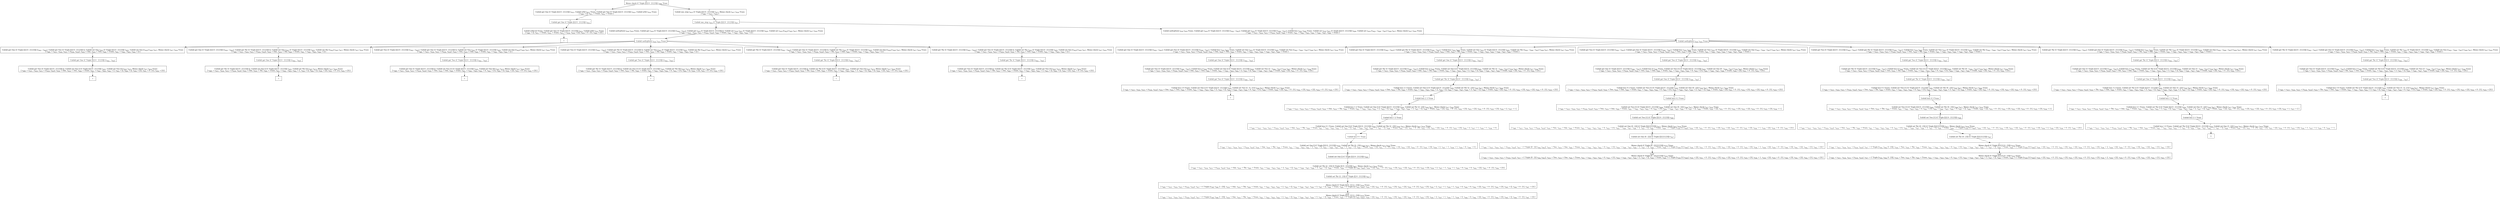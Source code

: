 digraph {
    graph [rankdir=TB
          ,bgcolor=transparent];
    node [shape=box
         ,fillcolor=white
         ,style=filled];
    0 [label=<O <BR/> Memo check (C Triple [[2] 0 : [1] [3]]) v<SUB>885</SUB> Trueo>];
    1 [label=<C <BR/> Unfold get One (C Triple [[2] 0 : [1] [3]]) v<SUB>913</SUB>, Unfold isNil v<SUB>913</SUB> Trueo, Unfold get Two (C Triple [[2] 0 : [1] [3]]) v<SUB>914</SUB>, Unfold isNil v<SUB>914</SUB> Trueo <BR/>  [ v<SUB>885</SUB> &rarr; [], v<SUB>911</SUB> &rarr; Trueo, v<SUB>912</SUB> &rarr; Trueo ] >];
    2 [label=<C <BR/> Unfold one_step v<SUB>915</SUB> (C Triple [[2] 0 : [1] [3]]) v<SUB>917</SUB>, Memo check v<SUB>917</SUB> v<SUB>916</SUB> Trueo <BR/>  [ v<SUB>885</SUB> &rarr; v<SUB>915</SUB> : v<SUB>916</SUB> ] >];
    3 [label=<O <BR/> Unfold get One (C Triple [[2] 0 : [1] [3]]) v<SUB>913</SUB>>];
    4 [label=<C <BR/> Unfold isNil [2] Trueo, Unfold get Two (C Triple [[2] 0 : [1] [3]]) v<SUB>914</SUB>, Unfold isNil v<SUB>914</SUB> Trueo <BR/>  [ v<SUB>885</SUB> &rarr; [], v<SUB>911</SUB> &rarr; Trueo, v<SUB>912</SUB> &rarr; Trueo, v<SUB>913</SUB> &rarr; v<SUB>918</SUB>, v<SUB>918</SUB> &rarr; [2], v<SUB>919</SUB> &rarr; 0 : [1], v<SUB>920</SUB> &rarr; [3] ] >];
    5 [label=<_|_>];
    6 [label=<O <BR/> Unfold one_step v<SUB>915</SUB> (C Triple [[2] 0 : [1] [3]]) v<SUB>917</SUB>>];
    7 [label=<C <BR/> Unfold notEqStick v<SUB>918</SUB> v<SUB>919</SUB> Trueo, Unfold get v<SUB>918</SUB> (C Triple [[2] 0 : [1] [3]]) (v<SUB>922</SUB> : v<SUB>923</SUB>), Unfold get v<SUB>919</SUB> (C Triple [[2] 0 : [1] [3]]) [], Unfold set v<SUB>918</SUB> v<SUB>923</SUB> (C Triple [[2] 0 : [1] [3]]) v<SUB>925</SUB>, Unfold set v<SUB>919</SUB> [v<SUB>922</SUB>] v<SUB>925</SUB> v<SUB>917</SUB>, Memo check v<SUB>917</SUB> v<SUB>916</SUB> Trueo <BR/>  [ v<SUB>885</SUB> &rarr; v<SUB>915</SUB> : v<SUB>916</SUB>, v<SUB>915</SUB> &rarr; (v<SUB>918</SUB>, v<SUB>919</SUB>), v<SUB>920</SUB> &rarr; Trueo, v<SUB>921</SUB> &rarr; v<SUB>922</SUB> : v<SUB>923</SUB>, v<SUB>924</SUB> &rarr; [] ] >];
    8 [label=<C <BR/> Unfold notEqStick v<SUB>918</SUB> v<SUB>919</SUB> Trueo, Unfold get v<SUB>918</SUB> (C Triple [[2] 0 : [1] [3]]) (v<SUB>922</SUB> : v<SUB>923</SUB>), Unfold get v<SUB>919</SUB> (C Triple [[2] 0 : [1] [3]]) (v<SUB>926</SUB> : v<SUB>927</SUB>), Unfold less v<SUB>922</SUB> v<SUB>926</SUB> Trueo, Unfold set v<SUB>918</SUB> v<SUB>923</SUB> (C Triple [[2] 0 : [1] [3]]) v<SUB>929</SUB>, Unfold set v<SUB>919</SUB> (v<SUB>922</SUB> : v<SUB>926</SUB> : v<SUB>927</SUB>) v<SUB>929</SUB> v<SUB>917</SUB>, Memo check v<SUB>917</SUB> v<SUB>916</SUB> Trueo <BR/>  [ v<SUB>885</SUB> &rarr; v<SUB>915</SUB> : v<SUB>916</SUB>, v<SUB>915</SUB> &rarr; (v<SUB>918</SUB>, v<SUB>919</SUB>), v<SUB>920</SUB> &rarr; Trueo, v<SUB>921</SUB> &rarr; v<SUB>922</SUB> : v<SUB>923</SUB>, v<SUB>924</SUB> &rarr; v<SUB>926</SUB> : v<SUB>927</SUB>, v<SUB>928</SUB> &rarr; Trueo ] >];
    9 [label=<O <BR/> Unfold notEqStick v<SUB>918</SUB> v<SUB>919</SUB> Trueo>];
    10 [label=<C <BR/> Unfold get One (C Triple [[2] 0 : [1] [3]]) (v<SUB>922</SUB> : v<SUB>923</SUB>), Unfold get Two (C Triple [[2] 0 : [1] [3]]) [], Unfold set One v<SUB>923</SUB> (C Triple [[2] 0 : [1] [3]]) v<SUB>925</SUB>, Unfold set Two [v<SUB>922</SUB>] v<SUB>925</SUB> v<SUB>917</SUB>, Memo check v<SUB>917</SUB> v<SUB>916</SUB> Trueo <BR/>  [ v<SUB>885</SUB> &rarr; v<SUB>915</SUB> : v<SUB>916</SUB>, v<SUB>915</SUB> &rarr; (v<SUB>918</SUB>, v<SUB>919</SUB>), v<SUB>918</SUB> &rarr; One, v<SUB>919</SUB> &rarr; Two, v<SUB>920</SUB> &rarr; Trueo, v<SUB>921</SUB> &rarr; v<SUB>922</SUB> : v<SUB>923</SUB>, v<SUB>924</SUB> &rarr; [] ] >];
    11 [label=<C <BR/> Unfold get One (C Triple [[2] 0 : [1] [3]]) (v<SUB>922</SUB> : v<SUB>923</SUB>), Unfold get Thr (C Triple [[2] 0 : [1] [3]]) [], Unfold set One v<SUB>923</SUB> (C Triple [[2] 0 : [1] [3]]) v<SUB>925</SUB>, Unfold set Thr [v<SUB>922</SUB>] v<SUB>925</SUB> v<SUB>917</SUB>, Memo check v<SUB>917</SUB> v<SUB>916</SUB> Trueo <BR/>  [ v<SUB>885</SUB> &rarr; v<SUB>915</SUB> : v<SUB>916</SUB>, v<SUB>915</SUB> &rarr; (v<SUB>918</SUB>, v<SUB>919</SUB>), v<SUB>918</SUB> &rarr; One, v<SUB>919</SUB> &rarr; Thr, v<SUB>920</SUB> &rarr; Trueo, v<SUB>921</SUB> &rarr; v<SUB>922</SUB> : v<SUB>923</SUB>, v<SUB>924</SUB> &rarr; [] ] >];
    12 [label=<C <BR/> Unfold get Two (C Triple [[2] 0 : [1] [3]]) (v<SUB>922</SUB> : v<SUB>923</SUB>), Unfold get One (C Triple [[2] 0 : [1] [3]]) [], Unfold set Two v<SUB>923</SUB> (C Triple [[2] 0 : [1] [3]]) v<SUB>925</SUB>, Unfold set One [v<SUB>922</SUB>] v<SUB>925</SUB> v<SUB>917</SUB>, Memo check v<SUB>917</SUB> v<SUB>916</SUB> Trueo <BR/>  [ v<SUB>885</SUB> &rarr; v<SUB>915</SUB> : v<SUB>916</SUB>, v<SUB>915</SUB> &rarr; (v<SUB>918</SUB>, v<SUB>919</SUB>), v<SUB>918</SUB> &rarr; Two, v<SUB>919</SUB> &rarr; One, v<SUB>920</SUB> &rarr; Trueo, v<SUB>921</SUB> &rarr; v<SUB>922</SUB> : v<SUB>923</SUB>, v<SUB>924</SUB> &rarr; [] ] >];
    13 [label=<C <BR/> Unfold get Two (C Triple [[2] 0 : [1] [3]]) (v<SUB>922</SUB> : v<SUB>923</SUB>), Unfold get Thr (C Triple [[2] 0 : [1] [3]]) [], Unfold set Two v<SUB>923</SUB> (C Triple [[2] 0 : [1] [3]]) v<SUB>925</SUB>, Unfold set Thr [v<SUB>922</SUB>] v<SUB>925</SUB> v<SUB>917</SUB>, Memo check v<SUB>917</SUB> v<SUB>916</SUB> Trueo <BR/>  [ v<SUB>885</SUB> &rarr; v<SUB>915</SUB> : v<SUB>916</SUB>, v<SUB>915</SUB> &rarr; (v<SUB>918</SUB>, v<SUB>919</SUB>), v<SUB>918</SUB> &rarr; Two, v<SUB>919</SUB> &rarr; Thr, v<SUB>920</SUB> &rarr; Trueo, v<SUB>921</SUB> &rarr; v<SUB>922</SUB> : v<SUB>923</SUB>, v<SUB>924</SUB> &rarr; [] ] >];
    14 [label=<C <BR/> Unfold get Thr (C Triple [[2] 0 : [1] [3]]) (v<SUB>922</SUB> : v<SUB>923</SUB>), Unfold get One (C Triple [[2] 0 : [1] [3]]) [], Unfold set Thr v<SUB>923</SUB> (C Triple [[2] 0 : [1] [3]]) v<SUB>925</SUB>, Unfold set One [v<SUB>922</SUB>] v<SUB>925</SUB> v<SUB>917</SUB>, Memo check v<SUB>917</SUB> v<SUB>916</SUB> Trueo <BR/>  [ v<SUB>885</SUB> &rarr; v<SUB>915</SUB> : v<SUB>916</SUB>, v<SUB>915</SUB> &rarr; (v<SUB>918</SUB>, v<SUB>919</SUB>), v<SUB>918</SUB> &rarr; Thr, v<SUB>919</SUB> &rarr; One, v<SUB>920</SUB> &rarr; Trueo, v<SUB>921</SUB> &rarr; v<SUB>922</SUB> : v<SUB>923</SUB>, v<SUB>924</SUB> &rarr; [] ] >];
    15 [label=<C <BR/> Unfold get Thr (C Triple [[2] 0 : [1] [3]]) (v<SUB>922</SUB> : v<SUB>923</SUB>), Unfold get Two (C Triple [[2] 0 : [1] [3]]) [], Unfold set Thr v<SUB>923</SUB> (C Triple [[2] 0 : [1] [3]]) v<SUB>925</SUB>, Unfold set Two [v<SUB>922</SUB>] v<SUB>925</SUB> v<SUB>917</SUB>, Memo check v<SUB>917</SUB> v<SUB>916</SUB> Trueo <BR/>  [ v<SUB>885</SUB> &rarr; v<SUB>915</SUB> : v<SUB>916</SUB>, v<SUB>915</SUB> &rarr; (v<SUB>918</SUB>, v<SUB>919</SUB>), v<SUB>918</SUB> &rarr; Thr, v<SUB>919</SUB> &rarr; Two, v<SUB>920</SUB> &rarr; Trueo, v<SUB>921</SUB> &rarr; v<SUB>922</SUB> : v<SUB>923</SUB>, v<SUB>924</SUB> &rarr; [] ] >];
    16 [label=<O <BR/> Unfold get One (C Triple [[2] 0 : [1] [3]]) (v<SUB>922</SUB> : v<SUB>923</SUB>)>];
    17 [label=<C <BR/> Unfold get Two (C Triple [[2] 0 : [1] [3]]) [], Unfold set One [] (C Triple [[2] 0 : [1] [3]]) v<SUB>925</SUB>, Unfold set Two [2] v<SUB>925</SUB> v<SUB>917</SUB>, Memo check v<SUB>917</SUB> v<SUB>916</SUB> Trueo <BR/>  [ v<SUB>885</SUB> &rarr; v<SUB>915</SUB> : v<SUB>916</SUB>, v<SUB>915</SUB> &rarr; (v<SUB>918</SUB>, v<SUB>919</SUB>), v<SUB>918</SUB> &rarr; One, v<SUB>919</SUB> &rarr; Two, v<SUB>920</SUB> &rarr; Trueo, v<SUB>921</SUB> &rarr; v<SUB>922</SUB> : v<SUB>923</SUB>, v<SUB>922</SUB> &rarr; 2, v<SUB>923</SUB> &rarr; [], v<SUB>924</SUB> &rarr; [], v<SUB>930</SUB> &rarr; [2], v<SUB>931</SUB> &rarr; 0 : [1], v<SUB>932</SUB> &rarr; [3] ] >];
    18 [label=<_|_>];
    19 [label=<O <BR/> Unfold get One (C Triple [[2] 0 : [1] [3]]) (v<SUB>922</SUB> : v<SUB>923</SUB>)>];
    20 [label=<C <BR/> Unfold get Thr (C Triple [[2] 0 : [1] [3]]) [], Unfold set One [] (C Triple [[2] 0 : [1] [3]]) v<SUB>925</SUB>, Unfold set Thr [2] v<SUB>925</SUB> v<SUB>917</SUB>, Memo check v<SUB>917</SUB> v<SUB>916</SUB> Trueo <BR/>  [ v<SUB>885</SUB> &rarr; v<SUB>915</SUB> : v<SUB>916</SUB>, v<SUB>915</SUB> &rarr; (v<SUB>918</SUB>, v<SUB>919</SUB>), v<SUB>918</SUB> &rarr; One, v<SUB>919</SUB> &rarr; Thr, v<SUB>920</SUB> &rarr; Trueo, v<SUB>921</SUB> &rarr; v<SUB>922</SUB> : v<SUB>923</SUB>, v<SUB>922</SUB> &rarr; 2, v<SUB>923</SUB> &rarr; [], v<SUB>924</SUB> &rarr; [], v<SUB>930</SUB> &rarr; [2], v<SUB>931</SUB> &rarr; 0 : [1], v<SUB>932</SUB> &rarr; [3] ] >];
    21 [label=<_|_>];
    22 [label=<O <BR/> Unfold get Two (C Triple [[2] 0 : [1] [3]]) (v<SUB>922</SUB> : v<SUB>923</SUB>)>];
    23 [label=<C <BR/> Unfold get One (C Triple [[2] 0 : [1] [3]]) [], Unfold set Two [1] (C Triple [[2] 0 : [1] [3]]) v<SUB>925</SUB>, Unfold set One [0] v<SUB>925</SUB> v<SUB>917</SUB>, Memo check v<SUB>917</SUB> v<SUB>916</SUB> Trueo <BR/>  [ v<SUB>885</SUB> &rarr; v<SUB>915</SUB> : v<SUB>916</SUB>, v<SUB>915</SUB> &rarr; (v<SUB>918</SUB>, v<SUB>919</SUB>), v<SUB>918</SUB> &rarr; Two, v<SUB>919</SUB> &rarr; One, v<SUB>920</SUB> &rarr; Trueo, v<SUB>921</SUB> &rarr; v<SUB>922</SUB> : v<SUB>923</SUB>, v<SUB>922</SUB> &rarr; 0, v<SUB>923</SUB> &rarr; [1], v<SUB>924</SUB> &rarr; [], v<SUB>930</SUB> &rarr; [2], v<SUB>931</SUB> &rarr; 0 : [1], v<SUB>932</SUB> &rarr; [3] ] >];
    24 [label=<_|_>];
    25 [label=<O <BR/> Unfold get Two (C Triple [[2] 0 : [1] [3]]) (v<SUB>922</SUB> : v<SUB>923</SUB>)>];
    26 [label=<C <BR/> Unfold get Thr (C Triple [[2] 0 : [1] [3]]) [], Unfold set Two [1] (C Triple [[2] 0 : [1] [3]]) v<SUB>925</SUB>, Unfold set Thr [0] v<SUB>925</SUB> v<SUB>917</SUB>, Memo check v<SUB>917</SUB> v<SUB>916</SUB> Trueo <BR/>  [ v<SUB>885</SUB> &rarr; v<SUB>915</SUB> : v<SUB>916</SUB>, v<SUB>915</SUB> &rarr; (v<SUB>918</SUB>, v<SUB>919</SUB>), v<SUB>918</SUB> &rarr; Two, v<SUB>919</SUB> &rarr; Thr, v<SUB>920</SUB> &rarr; Trueo, v<SUB>921</SUB> &rarr; v<SUB>922</SUB> : v<SUB>923</SUB>, v<SUB>922</SUB> &rarr; 0, v<SUB>923</SUB> &rarr; [1], v<SUB>924</SUB> &rarr; [], v<SUB>930</SUB> &rarr; [2], v<SUB>931</SUB> &rarr; 0 : [1], v<SUB>932</SUB> &rarr; [3] ] >];
    27 [label=<_|_>];
    28 [label=<O <BR/> Unfold get Thr (C Triple [[2] 0 : [1] [3]]) (v<SUB>922</SUB> : v<SUB>923</SUB>)>];
    29 [label=<C <BR/> Unfold get One (C Triple [[2] 0 : [1] [3]]) [], Unfold set Thr [] (C Triple [[2] 0 : [1] [3]]) v<SUB>925</SUB>, Unfold set One [3] v<SUB>925</SUB> v<SUB>917</SUB>, Memo check v<SUB>917</SUB> v<SUB>916</SUB> Trueo <BR/>  [ v<SUB>885</SUB> &rarr; v<SUB>915</SUB> : v<SUB>916</SUB>, v<SUB>915</SUB> &rarr; (v<SUB>918</SUB>, v<SUB>919</SUB>), v<SUB>918</SUB> &rarr; Thr, v<SUB>919</SUB> &rarr; One, v<SUB>920</SUB> &rarr; Trueo, v<SUB>921</SUB> &rarr; v<SUB>922</SUB> : v<SUB>923</SUB>, v<SUB>922</SUB> &rarr; 3, v<SUB>923</SUB> &rarr; [], v<SUB>924</SUB> &rarr; [], v<SUB>930</SUB> &rarr; [2], v<SUB>931</SUB> &rarr; 0 : [1], v<SUB>932</SUB> &rarr; [3] ] >];
    30 [label=<_|_>];
    31 [label=<O <BR/> Unfold get Thr (C Triple [[2] 0 : [1] [3]]) (v<SUB>922</SUB> : v<SUB>923</SUB>)>];
    32 [label=<C <BR/> Unfold get Two (C Triple [[2] 0 : [1] [3]]) [], Unfold set Thr [] (C Triple [[2] 0 : [1] [3]]) v<SUB>925</SUB>, Unfold set Two [3] v<SUB>925</SUB> v<SUB>917</SUB>, Memo check v<SUB>917</SUB> v<SUB>916</SUB> Trueo <BR/>  [ v<SUB>885</SUB> &rarr; v<SUB>915</SUB> : v<SUB>916</SUB>, v<SUB>915</SUB> &rarr; (v<SUB>918</SUB>, v<SUB>919</SUB>), v<SUB>918</SUB> &rarr; Thr, v<SUB>919</SUB> &rarr; Two, v<SUB>920</SUB> &rarr; Trueo, v<SUB>921</SUB> &rarr; v<SUB>922</SUB> : v<SUB>923</SUB>, v<SUB>922</SUB> &rarr; 3, v<SUB>923</SUB> &rarr; [], v<SUB>924</SUB> &rarr; [], v<SUB>930</SUB> &rarr; [2], v<SUB>931</SUB> &rarr; 0 : [1], v<SUB>932</SUB> &rarr; [3] ] >];
    33 [label=<_|_>];
    34 [label=<O <BR/> Unfold notEqStick v<SUB>918</SUB> v<SUB>919</SUB> Trueo>];
    35 [label=<C <BR/> Unfold get One (C Triple [[2] 0 : [1] [3]]) (v<SUB>922</SUB> : v<SUB>923</SUB>), Unfold get Two (C Triple [[2] 0 : [1] [3]]) (v<SUB>926</SUB> : v<SUB>927</SUB>), Unfold less v<SUB>922</SUB> v<SUB>926</SUB> Trueo, Unfold set One v<SUB>923</SUB> (C Triple [[2] 0 : [1] [3]]) v<SUB>929</SUB>, Unfold set Two (v<SUB>922</SUB> : v<SUB>926</SUB> : v<SUB>927</SUB>) v<SUB>929</SUB> v<SUB>917</SUB>, Memo check v<SUB>917</SUB> v<SUB>916</SUB> Trueo <BR/>  [ v<SUB>885</SUB> &rarr; v<SUB>915</SUB> : v<SUB>916</SUB>, v<SUB>915</SUB> &rarr; (v<SUB>918</SUB>, v<SUB>919</SUB>), v<SUB>918</SUB> &rarr; One, v<SUB>919</SUB> &rarr; Two, v<SUB>920</SUB> &rarr; Trueo, v<SUB>921</SUB> &rarr; v<SUB>922</SUB> : v<SUB>923</SUB>, v<SUB>924</SUB> &rarr; v<SUB>926</SUB> : v<SUB>927</SUB>, v<SUB>928</SUB> &rarr; Trueo ] >];
    36 [label=<C <BR/> Unfold get One (C Triple [[2] 0 : [1] [3]]) (v<SUB>922</SUB> : v<SUB>923</SUB>), Unfold get Thr (C Triple [[2] 0 : [1] [3]]) (v<SUB>926</SUB> : v<SUB>927</SUB>), Unfold less v<SUB>922</SUB> v<SUB>926</SUB> Trueo, Unfold set One v<SUB>923</SUB> (C Triple [[2] 0 : [1] [3]]) v<SUB>929</SUB>, Unfold set Thr (v<SUB>922</SUB> : v<SUB>926</SUB> : v<SUB>927</SUB>) v<SUB>929</SUB> v<SUB>917</SUB>, Memo check v<SUB>917</SUB> v<SUB>916</SUB> Trueo <BR/>  [ v<SUB>885</SUB> &rarr; v<SUB>915</SUB> : v<SUB>916</SUB>, v<SUB>915</SUB> &rarr; (v<SUB>918</SUB>, v<SUB>919</SUB>), v<SUB>918</SUB> &rarr; One, v<SUB>919</SUB> &rarr; Thr, v<SUB>920</SUB> &rarr; Trueo, v<SUB>921</SUB> &rarr; v<SUB>922</SUB> : v<SUB>923</SUB>, v<SUB>924</SUB> &rarr; v<SUB>926</SUB> : v<SUB>927</SUB>, v<SUB>928</SUB> &rarr; Trueo ] >];
    37 [label=<C <BR/> Unfold get Two (C Triple [[2] 0 : [1] [3]]) (v<SUB>922</SUB> : v<SUB>923</SUB>), Unfold get One (C Triple [[2] 0 : [1] [3]]) (v<SUB>926</SUB> : v<SUB>927</SUB>), Unfold less v<SUB>922</SUB> v<SUB>926</SUB> Trueo, Unfold set Two v<SUB>923</SUB> (C Triple [[2] 0 : [1] [3]]) v<SUB>929</SUB>, Unfold set One (v<SUB>922</SUB> : v<SUB>926</SUB> : v<SUB>927</SUB>) v<SUB>929</SUB> v<SUB>917</SUB>, Memo check v<SUB>917</SUB> v<SUB>916</SUB> Trueo <BR/>  [ v<SUB>885</SUB> &rarr; v<SUB>915</SUB> : v<SUB>916</SUB>, v<SUB>915</SUB> &rarr; (v<SUB>918</SUB>, v<SUB>919</SUB>), v<SUB>918</SUB> &rarr; Two, v<SUB>919</SUB> &rarr; One, v<SUB>920</SUB> &rarr; Trueo, v<SUB>921</SUB> &rarr; v<SUB>922</SUB> : v<SUB>923</SUB>, v<SUB>924</SUB> &rarr; v<SUB>926</SUB> : v<SUB>927</SUB>, v<SUB>928</SUB> &rarr; Trueo ] >];
    38 [label=<C <BR/> Unfold get Two (C Triple [[2] 0 : [1] [3]]) (v<SUB>922</SUB> : v<SUB>923</SUB>), Unfold get Thr (C Triple [[2] 0 : [1] [3]]) (v<SUB>926</SUB> : v<SUB>927</SUB>), Unfold less v<SUB>922</SUB> v<SUB>926</SUB> Trueo, Unfold set Two v<SUB>923</SUB> (C Triple [[2] 0 : [1] [3]]) v<SUB>929</SUB>, Unfold set Thr (v<SUB>922</SUB> : v<SUB>926</SUB> : v<SUB>927</SUB>) v<SUB>929</SUB> v<SUB>917</SUB>, Memo check v<SUB>917</SUB> v<SUB>916</SUB> Trueo <BR/>  [ v<SUB>885</SUB> &rarr; v<SUB>915</SUB> : v<SUB>916</SUB>, v<SUB>915</SUB> &rarr; (v<SUB>918</SUB>, v<SUB>919</SUB>), v<SUB>918</SUB> &rarr; Two, v<SUB>919</SUB> &rarr; Thr, v<SUB>920</SUB> &rarr; Trueo, v<SUB>921</SUB> &rarr; v<SUB>922</SUB> : v<SUB>923</SUB>, v<SUB>924</SUB> &rarr; v<SUB>926</SUB> : v<SUB>927</SUB>, v<SUB>928</SUB> &rarr; Trueo ] >];
    39 [label=<C <BR/> Unfold get Thr (C Triple [[2] 0 : [1] [3]]) (v<SUB>922</SUB> : v<SUB>923</SUB>), Unfold get One (C Triple [[2] 0 : [1] [3]]) (v<SUB>926</SUB> : v<SUB>927</SUB>), Unfold less v<SUB>922</SUB> v<SUB>926</SUB> Trueo, Unfold set Thr v<SUB>923</SUB> (C Triple [[2] 0 : [1] [3]]) v<SUB>929</SUB>, Unfold set One (v<SUB>922</SUB> : v<SUB>926</SUB> : v<SUB>927</SUB>) v<SUB>929</SUB> v<SUB>917</SUB>, Memo check v<SUB>917</SUB> v<SUB>916</SUB> Trueo <BR/>  [ v<SUB>885</SUB> &rarr; v<SUB>915</SUB> : v<SUB>916</SUB>, v<SUB>915</SUB> &rarr; (v<SUB>918</SUB>, v<SUB>919</SUB>), v<SUB>918</SUB> &rarr; Thr, v<SUB>919</SUB> &rarr; One, v<SUB>920</SUB> &rarr; Trueo, v<SUB>921</SUB> &rarr; v<SUB>922</SUB> : v<SUB>923</SUB>, v<SUB>924</SUB> &rarr; v<SUB>926</SUB> : v<SUB>927</SUB>, v<SUB>928</SUB> &rarr; Trueo ] >];
    40 [label=<C <BR/> Unfold get Thr (C Triple [[2] 0 : [1] [3]]) (v<SUB>922</SUB> : v<SUB>923</SUB>), Unfold get Two (C Triple [[2] 0 : [1] [3]]) (v<SUB>926</SUB> : v<SUB>927</SUB>), Unfold less v<SUB>922</SUB> v<SUB>926</SUB> Trueo, Unfold set Thr v<SUB>923</SUB> (C Triple [[2] 0 : [1] [3]]) v<SUB>929</SUB>, Unfold set Two (v<SUB>922</SUB> : v<SUB>926</SUB> : v<SUB>927</SUB>) v<SUB>929</SUB> v<SUB>917</SUB>, Memo check v<SUB>917</SUB> v<SUB>916</SUB> Trueo <BR/>  [ v<SUB>885</SUB> &rarr; v<SUB>915</SUB> : v<SUB>916</SUB>, v<SUB>915</SUB> &rarr; (v<SUB>918</SUB>, v<SUB>919</SUB>), v<SUB>918</SUB> &rarr; Thr, v<SUB>919</SUB> &rarr; Two, v<SUB>920</SUB> &rarr; Trueo, v<SUB>921</SUB> &rarr; v<SUB>922</SUB> : v<SUB>923</SUB>, v<SUB>924</SUB> &rarr; v<SUB>926</SUB> : v<SUB>927</SUB>, v<SUB>928</SUB> &rarr; Trueo ] >];
    41 [label=<O <BR/> Unfold get One (C Triple [[2] 0 : [1] [3]]) (v<SUB>922</SUB> : v<SUB>923</SUB>)>];
    42 [label=<C <BR/> Unfold get Two (C Triple [[2] 0 : [1] [3]]) (v<SUB>926</SUB> : v<SUB>927</SUB>), Unfold less 2 v<SUB>926</SUB> Trueo, Unfold set One [] (C Triple [[2] 0 : [1] [3]]) v<SUB>929</SUB>, Unfold set Two (2 : v<SUB>926</SUB> : v<SUB>927</SUB>) v<SUB>929</SUB> v<SUB>917</SUB>, Memo check v<SUB>917</SUB> v<SUB>916</SUB> Trueo <BR/>  [ v<SUB>885</SUB> &rarr; v<SUB>915</SUB> : v<SUB>916</SUB>, v<SUB>915</SUB> &rarr; (v<SUB>918</SUB>, v<SUB>919</SUB>), v<SUB>918</SUB> &rarr; One, v<SUB>919</SUB> &rarr; Two, v<SUB>920</SUB> &rarr; Trueo, v<SUB>921</SUB> &rarr; v<SUB>922</SUB> : v<SUB>923</SUB>, v<SUB>922</SUB> &rarr; 2, v<SUB>923</SUB> &rarr; [], v<SUB>924</SUB> &rarr; v<SUB>926</SUB> : v<SUB>927</SUB>, v<SUB>928</SUB> &rarr; Trueo, v<SUB>930</SUB> &rarr; [2], v<SUB>931</SUB> &rarr; 0 : [1], v<SUB>932</SUB> &rarr; [3] ] >];
    43 [label=<O <BR/> Unfold get Two (C Triple [[2] 0 : [1] [3]]) (v<SUB>926</SUB> : v<SUB>927</SUB>)>];
    44 [label=<C <BR/> Unfold less 2 0 Trueo, Unfold set One [] (C Triple [[2] 0 : [1] [3]]) v<SUB>929</SUB>, Unfold set Two (2 : 0 : [1]) v<SUB>929</SUB> v<SUB>917</SUB>, Memo check v<SUB>917</SUB> v<SUB>916</SUB> Trueo <BR/>  [ v<SUB>885</SUB> &rarr; v<SUB>915</SUB> : v<SUB>916</SUB>, v<SUB>915</SUB> &rarr; (v<SUB>918</SUB>, v<SUB>919</SUB>), v<SUB>918</SUB> &rarr; One, v<SUB>919</SUB> &rarr; Two, v<SUB>920</SUB> &rarr; Trueo, v<SUB>921</SUB> &rarr; v<SUB>922</SUB> : v<SUB>923</SUB>, v<SUB>922</SUB> &rarr; 2, v<SUB>923</SUB> &rarr; [], v<SUB>924</SUB> &rarr; v<SUB>926</SUB> : v<SUB>927</SUB>, v<SUB>926</SUB> &rarr; 0, v<SUB>927</SUB> &rarr; [1], v<SUB>928</SUB> &rarr; Trueo, v<SUB>930</SUB> &rarr; [2], v<SUB>931</SUB> &rarr; 0 : [1], v<SUB>932</SUB> &rarr; [3], v<SUB>933</SUB> &rarr; [2], v<SUB>934</SUB> &rarr; 0 : [1], v<SUB>935</SUB> &rarr; [3] ] >];
    45 [label=<_|_>];
    46 [label=<O <BR/> Unfold get One (C Triple [[2] 0 : [1] [3]]) (v<SUB>922</SUB> : v<SUB>923</SUB>)>];
    47 [label=<C <BR/> Unfold get Thr (C Triple [[2] 0 : [1] [3]]) (v<SUB>926</SUB> : v<SUB>927</SUB>), Unfold less 2 v<SUB>926</SUB> Trueo, Unfold set One [] (C Triple [[2] 0 : [1] [3]]) v<SUB>929</SUB>, Unfold set Thr (2 : v<SUB>926</SUB> : v<SUB>927</SUB>) v<SUB>929</SUB> v<SUB>917</SUB>, Memo check v<SUB>917</SUB> v<SUB>916</SUB> Trueo <BR/>  [ v<SUB>885</SUB> &rarr; v<SUB>915</SUB> : v<SUB>916</SUB>, v<SUB>915</SUB> &rarr; (v<SUB>918</SUB>, v<SUB>919</SUB>), v<SUB>918</SUB> &rarr; One, v<SUB>919</SUB> &rarr; Thr, v<SUB>920</SUB> &rarr; Trueo, v<SUB>921</SUB> &rarr; v<SUB>922</SUB> : v<SUB>923</SUB>, v<SUB>922</SUB> &rarr; 2, v<SUB>923</SUB> &rarr; [], v<SUB>924</SUB> &rarr; v<SUB>926</SUB> : v<SUB>927</SUB>, v<SUB>928</SUB> &rarr; Trueo, v<SUB>930</SUB> &rarr; [2], v<SUB>931</SUB> &rarr; 0 : [1], v<SUB>932</SUB> &rarr; [3] ] >];
    48 [label=<O <BR/> Unfold get Thr (C Triple [[2] 0 : [1] [3]]) (v<SUB>926</SUB> : v<SUB>927</SUB>)>];
    49 [label=<C <BR/> Unfold less 2 3 Trueo, Unfold set One [] (C Triple [[2] 0 : [1] [3]]) v<SUB>929</SUB>, Unfold set Thr (2 : [3]) v<SUB>929</SUB> v<SUB>917</SUB>, Memo check v<SUB>917</SUB> v<SUB>916</SUB> Trueo <BR/>  [ v<SUB>885</SUB> &rarr; v<SUB>915</SUB> : v<SUB>916</SUB>, v<SUB>915</SUB> &rarr; (v<SUB>918</SUB>, v<SUB>919</SUB>), v<SUB>918</SUB> &rarr; One, v<SUB>919</SUB> &rarr; Thr, v<SUB>920</SUB> &rarr; Trueo, v<SUB>921</SUB> &rarr; v<SUB>922</SUB> : v<SUB>923</SUB>, v<SUB>922</SUB> &rarr; 2, v<SUB>923</SUB> &rarr; [], v<SUB>924</SUB> &rarr; v<SUB>926</SUB> : v<SUB>927</SUB>, v<SUB>926</SUB> &rarr; 3, v<SUB>927</SUB> &rarr; [], v<SUB>928</SUB> &rarr; Trueo, v<SUB>930</SUB> &rarr; [2], v<SUB>931</SUB> &rarr; 0 : [1], v<SUB>932</SUB> &rarr; [3], v<SUB>933</SUB> &rarr; [2], v<SUB>934</SUB> &rarr; 0 : [1], v<SUB>935</SUB> &rarr; [3] ] >];
    50 [label=<O <BR/> Unfold less 2 3 Trueo>];
    51 [label=<C <BR/> Unfold less 1 2 Trueo, Unfold set One [] (C Triple [[2] 0 : [1] [3]]) v<SUB>929</SUB>, Unfold set Thr (2 : [3]) v<SUB>929</SUB> v<SUB>917</SUB>, Memo check v<SUB>917</SUB> v<SUB>916</SUB> Trueo <BR/>  [ v<SUB>885</SUB> &rarr; v<SUB>915</SUB> : v<SUB>916</SUB>, v<SUB>915</SUB> &rarr; (v<SUB>918</SUB>, v<SUB>919</SUB>), v<SUB>918</SUB> &rarr; One, v<SUB>919</SUB> &rarr; Thr, v<SUB>920</SUB> &rarr; Trueo, v<SUB>921</SUB> &rarr; v<SUB>922</SUB> : v<SUB>923</SUB>, v<SUB>922</SUB> &rarr; 2, v<SUB>923</SUB> &rarr; [], v<SUB>924</SUB> &rarr; v<SUB>926</SUB> : v<SUB>927</SUB>, v<SUB>926</SUB> &rarr; 3, v<SUB>927</SUB> &rarr; [], v<SUB>928</SUB> &rarr; Trueo, v<SUB>930</SUB> &rarr; [2], v<SUB>931</SUB> &rarr; 0 : [1], v<SUB>932</SUB> &rarr; [3], v<SUB>933</SUB> &rarr; [2], v<SUB>934</SUB> &rarr; 0 : [1], v<SUB>935</SUB> &rarr; [3], v<SUB>936</SUB> &rarr; 2, v<SUB>937</SUB> &rarr; 1 ] >];
    52 [label=<O <BR/> Unfold less 1 2 Trueo>];
    53 [label=<C <BR/> Unfold less 0 1 Trueo, Unfold set One [] (C Triple [[2] 0 : [1] [3]]) v<SUB>929</SUB>, Unfold set Thr (2 : [3]) v<SUB>929</SUB> v<SUB>917</SUB>, Memo check v<SUB>917</SUB> v<SUB>916</SUB> Trueo <BR/>  [ v<SUB>885</SUB> &rarr; v<SUB>915</SUB> : v<SUB>916</SUB>, v<SUB>915</SUB> &rarr; (v<SUB>918</SUB>, v<SUB>919</SUB>), v<SUB>918</SUB> &rarr; One, v<SUB>919</SUB> &rarr; Thr, v<SUB>920</SUB> &rarr; Trueo, v<SUB>921</SUB> &rarr; v<SUB>922</SUB> : v<SUB>923</SUB>, v<SUB>922</SUB> &rarr; 2, v<SUB>923</SUB> &rarr; [], v<SUB>924</SUB> &rarr; v<SUB>926</SUB> : v<SUB>927</SUB>, v<SUB>926</SUB> &rarr; 3, v<SUB>927</SUB> &rarr; [], v<SUB>928</SUB> &rarr; Trueo, v<SUB>930</SUB> &rarr; [2], v<SUB>931</SUB> &rarr; 0 : [1], v<SUB>932</SUB> &rarr; [3], v<SUB>933</SUB> &rarr; [2], v<SUB>934</SUB> &rarr; 0 : [1], v<SUB>935</SUB> &rarr; [3], v<SUB>936</SUB> &rarr; 2, v<SUB>937</SUB> &rarr; 1, v<SUB>938</SUB> &rarr; 1, v<SUB>939</SUB> &rarr; 0 ] >];
    54 [label=<O <BR/> Unfold less 0 1 Trueo>];
    55 [label=<C <BR/> Unfold set One [] (C Triple [[2] 0 : [1] [3]]) v<SUB>929</SUB>, Unfold set Thr (2 : [3]) v<SUB>929</SUB> v<SUB>917</SUB>, Memo check v<SUB>917</SUB> v<SUB>916</SUB> Trueo <BR/>  [ v<SUB>885</SUB> &rarr; v<SUB>915</SUB> : v<SUB>916</SUB>, v<SUB>915</SUB> &rarr; (v<SUB>918</SUB>, v<SUB>919</SUB>), v<SUB>918</SUB> &rarr; One, v<SUB>919</SUB> &rarr; Thr, v<SUB>920</SUB> &rarr; Trueo, v<SUB>921</SUB> &rarr; v<SUB>922</SUB> : v<SUB>923</SUB>, v<SUB>922</SUB> &rarr; 2, v<SUB>923</SUB> &rarr; [], v<SUB>924</SUB> &rarr; v<SUB>926</SUB> : v<SUB>927</SUB>, v<SUB>926</SUB> &rarr; 3, v<SUB>927</SUB> &rarr; [], v<SUB>928</SUB> &rarr; Trueo, v<SUB>930</SUB> &rarr; [2], v<SUB>931</SUB> &rarr; 0 : [1], v<SUB>932</SUB> &rarr; [3], v<SUB>933</SUB> &rarr; [2], v<SUB>934</SUB> &rarr; 0 : [1], v<SUB>935</SUB> &rarr; [3], v<SUB>936</SUB> &rarr; 2, v<SUB>937</SUB> &rarr; 1, v<SUB>938</SUB> &rarr; 1, v<SUB>939</SUB> &rarr; 0, v<SUB>940</SUB> &rarr; 0 ] >];
    56 [label=<O <BR/> Unfold set One [] (C Triple [[2] 0 : [1] [3]]) v<SUB>929</SUB>>];
    57 [label=<C <BR/> Unfold set Thr (2 : [3]) (C Triple [[] 0 : [1] [3]]) v<SUB>917</SUB>, Memo check v<SUB>917</SUB> v<SUB>916</SUB> Trueo <BR/>  [ v<SUB>885</SUB> &rarr; v<SUB>915</SUB> : v<SUB>916</SUB>, v<SUB>915</SUB> &rarr; (v<SUB>918</SUB>, v<SUB>919</SUB>), v<SUB>918</SUB> &rarr; One, v<SUB>919</SUB> &rarr; Thr, v<SUB>920</SUB> &rarr; Trueo, v<SUB>921</SUB> &rarr; v<SUB>922</SUB> : v<SUB>923</SUB>, v<SUB>922</SUB> &rarr; 2, v<SUB>923</SUB> &rarr; [], v<SUB>924</SUB> &rarr; v<SUB>926</SUB> : v<SUB>927</SUB>, v<SUB>926</SUB> &rarr; 3, v<SUB>927</SUB> &rarr; [], v<SUB>928</SUB> &rarr; Trueo, v<SUB>929</SUB> &rarr; C Triple [[] v<SUB>943</SUB> v<SUB>944</SUB>], v<SUB>930</SUB> &rarr; [2], v<SUB>931</SUB> &rarr; 0 : [1], v<SUB>932</SUB> &rarr; [3], v<SUB>933</SUB> &rarr; [2], v<SUB>934</SUB> &rarr; 0 : [1], v<SUB>935</SUB> &rarr; [3], v<SUB>936</SUB> &rarr; 2, v<SUB>937</SUB> &rarr; 1, v<SUB>938</SUB> &rarr; 1, v<SUB>939</SUB> &rarr; 0, v<SUB>940</SUB> &rarr; 0, v<SUB>942</SUB> &rarr; [2], v<SUB>943</SUB> &rarr; 0 : [1], v<SUB>944</SUB> &rarr; [3] ] >];
    58 [label=<O <BR/> Unfold set Thr (2 : [3]) (C Triple [[] 0 : [1] [3]]) v<SUB>917</SUB>>];
    59 [label=<C <BR/> Memo check (C Triple [[] 0 : [1] 2 : [3]]) v<SUB>916</SUB> Trueo <BR/>  [ v<SUB>885</SUB> &rarr; v<SUB>915</SUB> : v<SUB>916</SUB>, v<SUB>915</SUB> &rarr; (v<SUB>918</SUB>, v<SUB>919</SUB>), v<SUB>917</SUB> &rarr; C Triple [v<SUB>945</SUB> v<SUB>946</SUB> 2 : [3]], v<SUB>918</SUB> &rarr; One, v<SUB>919</SUB> &rarr; Thr, v<SUB>920</SUB> &rarr; Trueo, v<SUB>921</SUB> &rarr; v<SUB>922</SUB> : v<SUB>923</SUB>, v<SUB>922</SUB> &rarr; 2, v<SUB>923</SUB> &rarr; [], v<SUB>924</SUB> &rarr; v<SUB>926</SUB> : v<SUB>927</SUB>, v<SUB>926</SUB> &rarr; 3, v<SUB>927</SUB> &rarr; [], v<SUB>928</SUB> &rarr; Trueo, v<SUB>929</SUB> &rarr; C Triple [[] v<SUB>943</SUB> v<SUB>944</SUB>], v<SUB>930</SUB> &rarr; [2], v<SUB>931</SUB> &rarr; 0 : [1], v<SUB>932</SUB> &rarr; [3], v<SUB>933</SUB> &rarr; [2], v<SUB>934</SUB> &rarr; 0 : [1], v<SUB>935</SUB> &rarr; [3], v<SUB>936</SUB> &rarr; 2, v<SUB>937</SUB> &rarr; 1, v<SUB>938</SUB> &rarr; 1, v<SUB>939</SUB> &rarr; 0, v<SUB>940</SUB> &rarr; 0, v<SUB>942</SUB> &rarr; [2], v<SUB>943</SUB> &rarr; 0 : [1], v<SUB>944</SUB> &rarr; [3], v<SUB>945</SUB> &rarr; [], v<SUB>946</SUB> &rarr; 0 : [1], v<SUB>947</SUB> &rarr; [3] ] >];
    60 [label=<Leaf <BR/> Memo check (C Triple [[] 0 : [1] 2 : [3]]) v<SUB>916</SUB> Trueo <BR/>  [ v<SUB>885</SUB> &rarr; v<SUB>915</SUB> : v<SUB>916</SUB>, v<SUB>915</SUB> &rarr; (v<SUB>918</SUB>, v<SUB>919</SUB>), v<SUB>917</SUB> &rarr; C Triple [v<SUB>945</SUB> v<SUB>946</SUB> 2 : [3]], v<SUB>918</SUB> &rarr; One, v<SUB>919</SUB> &rarr; Thr, v<SUB>920</SUB> &rarr; Trueo, v<SUB>921</SUB> &rarr; v<SUB>922</SUB> : v<SUB>923</SUB>, v<SUB>922</SUB> &rarr; 2, v<SUB>923</SUB> &rarr; [], v<SUB>924</SUB> &rarr; v<SUB>926</SUB> : v<SUB>927</SUB>, v<SUB>926</SUB> &rarr; 3, v<SUB>927</SUB> &rarr; [], v<SUB>928</SUB> &rarr; Trueo, v<SUB>929</SUB> &rarr; C Triple [[] v<SUB>943</SUB> v<SUB>944</SUB>], v<SUB>930</SUB> &rarr; [2], v<SUB>931</SUB> &rarr; 0 : [1], v<SUB>932</SUB> &rarr; [3], v<SUB>933</SUB> &rarr; [2], v<SUB>934</SUB> &rarr; 0 : [1], v<SUB>935</SUB> &rarr; [3], v<SUB>936</SUB> &rarr; 2, v<SUB>937</SUB> &rarr; 1, v<SUB>938</SUB> &rarr; 1, v<SUB>939</SUB> &rarr; 0, v<SUB>940</SUB> &rarr; 0, v<SUB>942</SUB> &rarr; [2], v<SUB>943</SUB> &rarr; 0 : [1], v<SUB>944</SUB> &rarr; [3], v<SUB>945</SUB> &rarr; [], v<SUB>946</SUB> &rarr; 0 : [1], v<SUB>947</SUB> &rarr; [3] ] >];
    61 [label=<O <BR/> Unfold get Two (C Triple [[2] 0 : [1] [3]]) (v<SUB>922</SUB> : v<SUB>923</SUB>)>];
    62 [label=<C <BR/> Unfold get One (C Triple [[2] 0 : [1] [3]]) (v<SUB>926</SUB> : v<SUB>927</SUB>), Unfold less 0 v<SUB>926</SUB> Trueo, Unfold set Two [1] (C Triple [[2] 0 : [1] [3]]) v<SUB>929</SUB>, Unfold set One (0 : v<SUB>926</SUB> : v<SUB>927</SUB>) v<SUB>929</SUB> v<SUB>917</SUB>, Memo check v<SUB>917</SUB> v<SUB>916</SUB> Trueo <BR/>  [ v<SUB>885</SUB> &rarr; v<SUB>915</SUB> : v<SUB>916</SUB>, v<SUB>915</SUB> &rarr; (v<SUB>918</SUB>, v<SUB>919</SUB>), v<SUB>918</SUB> &rarr; Two, v<SUB>919</SUB> &rarr; One, v<SUB>920</SUB> &rarr; Trueo, v<SUB>921</SUB> &rarr; v<SUB>922</SUB> : v<SUB>923</SUB>, v<SUB>922</SUB> &rarr; 0, v<SUB>923</SUB> &rarr; [1], v<SUB>924</SUB> &rarr; v<SUB>926</SUB> : v<SUB>927</SUB>, v<SUB>928</SUB> &rarr; Trueo, v<SUB>930</SUB> &rarr; [2], v<SUB>931</SUB> &rarr; 0 : [1], v<SUB>932</SUB> &rarr; [3] ] >];
    63 [label=<O <BR/> Unfold get One (C Triple [[2] 0 : [1] [3]]) (v<SUB>926</SUB> : v<SUB>927</SUB>)>];
    64 [label=<C <BR/> Unfold less 0 2 Trueo, Unfold set Two [1] (C Triple [[2] 0 : [1] [3]]) v<SUB>929</SUB>, Unfold set One (0 : [2]) v<SUB>929</SUB> v<SUB>917</SUB>, Memo check v<SUB>917</SUB> v<SUB>916</SUB> Trueo <BR/>  [ v<SUB>885</SUB> &rarr; v<SUB>915</SUB> : v<SUB>916</SUB>, v<SUB>915</SUB> &rarr; (v<SUB>918</SUB>, v<SUB>919</SUB>), v<SUB>918</SUB> &rarr; Two, v<SUB>919</SUB> &rarr; One, v<SUB>920</SUB> &rarr; Trueo, v<SUB>921</SUB> &rarr; v<SUB>922</SUB> : v<SUB>923</SUB>, v<SUB>922</SUB> &rarr; 0, v<SUB>923</SUB> &rarr; [1], v<SUB>924</SUB> &rarr; v<SUB>926</SUB> : v<SUB>927</SUB>, v<SUB>926</SUB> &rarr; 2, v<SUB>927</SUB> &rarr; [], v<SUB>928</SUB> &rarr; Trueo, v<SUB>930</SUB> &rarr; [2], v<SUB>931</SUB> &rarr; 0 : [1], v<SUB>932</SUB> &rarr; [3], v<SUB>933</SUB> &rarr; [2], v<SUB>934</SUB> &rarr; 0 : [1], v<SUB>935</SUB> &rarr; [3] ] >];
    65 [label=<O <BR/> Unfold less 0 2 Trueo>];
    66 [label=<C <BR/> Unfold set Two [1] (C Triple [[2] 0 : [1] [3]]) v<SUB>929</SUB>, Unfold set One (0 : [2]) v<SUB>929</SUB> v<SUB>917</SUB>, Memo check v<SUB>917</SUB> v<SUB>916</SUB> Trueo <BR/>  [ v<SUB>885</SUB> &rarr; v<SUB>915</SUB> : v<SUB>916</SUB>, v<SUB>915</SUB> &rarr; (v<SUB>918</SUB>, v<SUB>919</SUB>), v<SUB>918</SUB> &rarr; Two, v<SUB>919</SUB> &rarr; One, v<SUB>920</SUB> &rarr; Trueo, v<SUB>921</SUB> &rarr; v<SUB>922</SUB> : v<SUB>923</SUB>, v<SUB>922</SUB> &rarr; 0, v<SUB>923</SUB> &rarr; [1], v<SUB>924</SUB> &rarr; v<SUB>926</SUB> : v<SUB>927</SUB>, v<SUB>926</SUB> &rarr; 2, v<SUB>927</SUB> &rarr; [], v<SUB>928</SUB> &rarr; Trueo, v<SUB>930</SUB> &rarr; [2], v<SUB>931</SUB> &rarr; 0 : [1], v<SUB>932</SUB> &rarr; [3], v<SUB>933</SUB> &rarr; [2], v<SUB>934</SUB> &rarr; 0 : [1], v<SUB>935</SUB> &rarr; [3], v<SUB>936</SUB> &rarr; 1 ] >];
    67 [label=<O <BR/> Unfold set Two [1] (C Triple [[2] 0 : [1] [3]]) v<SUB>929</SUB>>];
    68 [label=<C <BR/> Unfold set One (0 : [2]) (C Triple [[2] [1] [3]]) v<SUB>917</SUB>, Memo check v<SUB>917</SUB> v<SUB>916</SUB> Trueo <BR/>  [ v<SUB>885</SUB> &rarr; v<SUB>915</SUB> : v<SUB>916</SUB>, v<SUB>915</SUB> &rarr; (v<SUB>918</SUB>, v<SUB>919</SUB>), v<SUB>918</SUB> &rarr; Two, v<SUB>919</SUB> &rarr; One, v<SUB>920</SUB> &rarr; Trueo, v<SUB>921</SUB> &rarr; v<SUB>922</SUB> : v<SUB>923</SUB>, v<SUB>922</SUB> &rarr; 0, v<SUB>923</SUB> &rarr; [1], v<SUB>924</SUB> &rarr; v<SUB>926</SUB> : v<SUB>927</SUB>, v<SUB>926</SUB> &rarr; 2, v<SUB>927</SUB> &rarr; [], v<SUB>928</SUB> &rarr; Trueo, v<SUB>929</SUB> &rarr; C Triple [v<SUB>938</SUB> [1] v<SUB>940</SUB>], v<SUB>930</SUB> &rarr; [2], v<SUB>931</SUB> &rarr; 0 : [1], v<SUB>932</SUB> &rarr; [3], v<SUB>933</SUB> &rarr; [2], v<SUB>934</SUB> &rarr; 0 : [1], v<SUB>935</SUB> &rarr; [3], v<SUB>936</SUB> &rarr; 1, v<SUB>938</SUB> &rarr; [2], v<SUB>939</SUB> &rarr; 0 : [1], v<SUB>940</SUB> &rarr; [3] ] >];
    69 [label=<O <BR/> Unfold set One (0 : [2]) (C Triple [[2] [1] [3]]) v<SUB>917</SUB>>];
    70 [label=<C <BR/> Memo check (C Triple [0 : [2] [1] [3]]) v<SUB>916</SUB> Trueo <BR/>  [ v<SUB>885</SUB> &rarr; v<SUB>915</SUB> : v<SUB>916</SUB>, v<SUB>915</SUB> &rarr; (v<SUB>918</SUB>, v<SUB>919</SUB>), v<SUB>917</SUB> &rarr; C Triple [0 : [2] v<SUB>942</SUB> v<SUB>943</SUB>], v<SUB>918</SUB> &rarr; Two, v<SUB>919</SUB> &rarr; One, v<SUB>920</SUB> &rarr; Trueo, v<SUB>921</SUB> &rarr; v<SUB>922</SUB> : v<SUB>923</SUB>, v<SUB>922</SUB> &rarr; 0, v<SUB>923</SUB> &rarr; [1], v<SUB>924</SUB> &rarr; v<SUB>926</SUB> : v<SUB>927</SUB>, v<SUB>926</SUB> &rarr; 2, v<SUB>927</SUB> &rarr; [], v<SUB>928</SUB> &rarr; Trueo, v<SUB>929</SUB> &rarr; C Triple [v<SUB>938</SUB> [1] v<SUB>940</SUB>], v<SUB>930</SUB> &rarr; [2], v<SUB>931</SUB> &rarr; 0 : [1], v<SUB>932</SUB> &rarr; [3], v<SUB>933</SUB> &rarr; [2], v<SUB>934</SUB> &rarr; 0 : [1], v<SUB>935</SUB> &rarr; [3], v<SUB>936</SUB> &rarr; 1, v<SUB>938</SUB> &rarr; [2], v<SUB>939</SUB> &rarr; 0 : [1], v<SUB>940</SUB> &rarr; [3], v<SUB>941</SUB> &rarr; [2], v<SUB>942</SUB> &rarr; [1], v<SUB>943</SUB> &rarr; [3] ] >];
    71 [label=<Leaf <BR/> Memo check (C Triple [0 : [2] [1] [3]]) v<SUB>916</SUB> Trueo <BR/>  [ v<SUB>885</SUB> &rarr; v<SUB>915</SUB> : v<SUB>916</SUB>, v<SUB>915</SUB> &rarr; (v<SUB>918</SUB>, v<SUB>919</SUB>), v<SUB>917</SUB> &rarr; C Triple [0 : [2] v<SUB>942</SUB> v<SUB>943</SUB>], v<SUB>918</SUB> &rarr; Two, v<SUB>919</SUB> &rarr; One, v<SUB>920</SUB> &rarr; Trueo, v<SUB>921</SUB> &rarr; v<SUB>922</SUB> : v<SUB>923</SUB>, v<SUB>922</SUB> &rarr; 0, v<SUB>923</SUB> &rarr; [1], v<SUB>924</SUB> &rarr; v<SUB>926</SUB> : v<SUB>927</SUB>, v<SUB>926</SUB> &rarr; 2, v<SUB>927</SUB> &rarr; [], v<SUB>928</SUB> &rarr; Trueo, v<SUB>929</SUB> &rarr; C Triple [v<SUB>938</SUB> [1] v<SUB>940</SUB>], v<SUB>930</SUB> &rarr; [2], v<SUB>931</SUB> &rarr; 0 : [1], v<SUB>932</SUB> &rarr; [3], v<SUB>933</SUB> &rarr; [2], v<SUB>934</SUB> &rarr; 0 : [1], v<SUB>935</SUB> &rarr; [3], v<SUB>936</SUB> &rarr; 1, v<SUB>938</SUB> &rarr; [2], v<SUB>939</SUB> &rarr; 0 : [1], v<SUB>940</SUB> &rarr; [3], v<SUB>941</SUB> &rarr; [2], v<SUB>942</SUB> &rarr; [1], v<SUB>943</SUB> &rarr; [3] ] >];
    72 [label=<O <BR/> Unfold get Two (C Triple [[2] 0 : [1] [3]]) (v<SUB>922</SUB> : v<SUB>923</SUB>)>];
    73 [label=<C <BR/> Unfold get Thr (C Triple [[2] 0 : [1] [3]]) (v<SUB>926</SUB> : v<SUB>927</SUB>), Unfold less 0 v<SUB>926</SUB> Trueo, Unfold set Two [1] (C Triple [[2] 0 : [1] [3]]) v<SUB>929</SUB>, Unfold set Thr (0 : v<SUB>926</SUB> : v<SUB>927</SUB>) v<SUB>929</SUB> v<SUB>917</SUB>, Memo check v<SUB>917</SUB> v<SUB>916</SUB> Trueo <BR/>  [ v<SUB>885</SUB> &rarr; v<SUB>915</SUB> : v<SUB>916</SUB>, v<SUB>915</SUB> &rarr; (v<SUB>918</SUB>, v<SUB>919</SUB>), v<SUB>918</SUB> &rarr; Two, v<SUB>919</SUB> &rarr; Thr, v<SUB>920</SUB> &rarr; Trueo, v<SUB>921</SUB> &rarr; v<SUB>922</SUB> : v<SUB>923</SUB>, v<SUB>922</SUB> &rarr; 0, v<SUB>923</SUB> &rarr; [1], v<SUB>924</SUB> &rarr; v<SUB>926</SUB> : v<SUB>927</SUB>, v<SUB>928</SUB> &rarr; Trueo, v<SUB>930</SUB> &rarr; [2], v<SUB>931</SUB> &rarr; 0 : [1], v<SUB>932</SUB> &rarr; [3] ] >];
    74 [label=<O <BR/> Unfold get Thr (C Triple [[2] 0 : [1] [3]]) (v<SUB>926</SUB> : v<SUB>927</SUB>)>];
    75 [label=<C <BR/> Unfold less 0 3 Trueo, Unfold set Two [1] (C Triple [[2] 0 : [1] [3]]) v<SUB>929</SUB>, Unfold set Thr (0 : [3]) v<SUB>929</SUB> v<SUB>917</SUB>, Memo check v<SUB>917</SUB> v<SUB>916</SUB> Trueo <BR/>  [ v<SUB>885</SUB> &rarr; v<SUB>915</SUB> : v<SUB>916</SUB>, v<SUB>915</SUB> &rarr; (v<SUB>918</SUB>, v<SUB>919</SUB>), v<SUB>918</SUB> &rarr; Two, v<SUB>919</SUB> &rarr; Thr, v<SUB>920</SUB> &rarr; Trueo, v<SUB>921</SUB> &rarr; v<SUB>922</SUB> : v<SUB>923</SUB>, v<SUB>922</SUB> &rarr; 0, v<SUB>923</SUB> &rarr; [1], v<SUB>924</SUB> &rarr; v<SUB>926</SUB> : v<SUB>927</SUB>, v<SUB>926</SUB> &rarr; 3, v<SUB>927</SUB> &rarr; [], v<SUB>928</SUB> &rarr; Trueo, v<SUB>930</SUB> &rarr; [2], v<SUB>931</SUB> &rarr; 0 : [1], v<SUB>932</SUB> &rarr; [3], v<SUB>933</SUB> &rarr; [2], v<SUB>934</SUB> &rarr; 0 : [1], v<SUB>935</SUB> &rarr; [3] ] >];
    76 [label=<O <BR/> Unfold less 0 3 Trueo>];
    77 [label=<C <BR/> Unfold set Two [1] (C Triple [[2] 0 : [1] [3]]) v<SUB>929</SUB>, Unfold set Thr (0 : [3]) v<SUB>929</SUB> v<SUB>917</SUB>, Memo check v<SUB>917</SUB> v<SUB>916</SUB> Trueo <BR/>  [ v<SUB>885</SUB> &rarr; v<SUB>915</SUB> : v<SUB>916</SUB>, v<SUB>915</SUB> &rarr; (v<SUB>918</SUB>, v<SUB>919</SUB>), v<SUB>918</SUB> &rarr; Two, v<SUB>919</SUB> &rarr; Thr, v<SUB>920</SUB> &rarr; Trueo, v<SUB>921</SUB> &rarr; v<SUB>922</SUB> : v<SUB>923</SUB>, v<SUB>922</SUB> &rarr; 0, v<SUB>923</SUB> &rarr; [1], v<SUB>924</SUB> &rarr; v<SUB>926</SUB> : v<SUB>927</SUB>, v<SUB>926</SUB> &rarr; 3, v<SUB>927</SUB> &rarr; [], v<SUB>928</SUB> &rarr; Trueo, v<SUB>930</SUB> &rarr; [2], v<SUB>931</SUB> &rarr; 0 : [1], v<SUB>932</SUB> &rarr; [3], v<SUB>933</SUB> &rarr; [2], v<SUB>934</SUB> &rarr; 0 : [1], v<SUB>935</SUB> &rarr; [3], v<SUB>936</SUB> &rarr; 2 ] >];
    78 [label=<O <BR/> Unfold set Two [1] (C Triple [[2] 0 : [1] [3]]) v<SUB>929</SUB>>];
    79 [label=<C <BR/> Unfold set Thr (0 : [3]) (C Triple [[2] [1] [3]]) v<SUB>917</SUB>, Memo check v<SUB>917</SUB> v<SUB>916</SUB> Trueo <BR/>  [ v<SUB>885</SUB> &rarr; v<SUB>915</SUB> : v<SUB>916</SUB>, v<SUB>915</SUB> &rarr; (v<SUB>918</SUB>, v<SUB>919</SUB>), v<SUB>918</SUB> &rarr; Two, v<SUB>919</SUB> &rarr; Thr, v<SUB>920</SUB> &rarr; Trueo, v<SUB>921</SUB> &rarr; v<SUB>922</SUB> : v<SUB>923</SUB>, v<SUB>922</SUB> &rarr; 0, v<SUB>923</SUB> &rarr; [1], v<SUB>924</SUB> &rarr; v<SUB>926</SUB> : v<SUB>927</SUB>, v<SUB>926</SUB> &rarr; 3, v<SUB>927</SUB> &rarr; [], v<SUB>928</SUB> &rarr; Trueo, v<SUB>929</SUB> &rarr; C Triple [v<SUB>938</SUB> [1] v<SUB>940</SUB>], v<SUB>930</SUB> &rarr; [2], v<SUB>931</SUB> &rarr; 0 : [1], v<SUB>932</SUB> &rarr; [3], v<SUB>933</SUB> &rarr; [2], v<SUB>934</SUB> &rarr; 0 : [1], v<SUB>935</SUB> &rarr; [3], v<SUB>936</SUB> &rarr; 2, v<SUB>938</SUB> &rarr; [2], v<SUB>939</SUB> &rarr; 0 : [1], v<SUB>940</SUB> &rarr; [3] ] >];
    80 [label=<O <BR/> Unfold set Thr (0 : [3]) (C Triple [[2] [1] [3]]) v<SUB>917</SUB>>];
    81 [label=<C <BR/> Memo check (C Triple [[2] [1] 0 : [3]]) v<SUB>916</SUB> Trueo <BR/>  [ v<SUB>885</SUB> &rarr; v<SUB>915</SUB> : v<SUB>916</SUB>, v<SUB>915</SUB> &rarr; (v<SUB>918</SUB>, v<SUB>919</SUB>), v<SUB>917</SUB> &rarr; C Triple [v<SUB>941</SUB> v<SUB>942</SUB> 0 : [3]], v<SUB>918</SUB> &rarr; Two, v<SUB>919</SUB> &rarr; Thr, v<SUB>920</SUB> &rarr; Trueo, v<SUB>921</SUB> &rarr; v<SUB>922</SUB> : v<SUB>923</SUB>, v<SUB>922</SUB> &rarr; 0, v<SUB>923</SUB> &rarr; [1], v<SUB>924</SUB> &rarr; v<SUB>926</SUB> : v<SUB>927</SUB>, v<SUB>926</SUB> &rarr; 3, v<SUB>927</SUB> &rarr; [], v<SUB>928</SUB> &rarr; Trueo, v<SUB>929</SUB> &rarr; C Triple [v<SUB>938</SUB> [1] v<SUB>940</SUB>], v<SUB>930</SUB> &rarr; [2], v<SUB>931</SUB> &rarr; 0 : [1], v<SUB>932</SUB> &rarr; [3], v<SUB>933</SUB> &rarr; [2], v<SUB>934</SUB> &rarr; 0 : [1], v<SUB>935</SUB> &rarr; [3], v<SUB>936</SUB> &rarr; 2, v<SUB>938</SUB> &rarr; [2], v<SUB>939</SUB> &rarr; 0 : [1], v<SUB>940</SUB> &rarr; [3], v<SUB>941</SUB> &rarr; [2], v<SUB>942</SUB> &rarr; [1], v<SUB>943</SUB> &rarr; [3] ] >];
    82 [label=<Leaf <BR/> Memo check (C Triple [[2] [1] 0 : [3]]) v<SUB>916</SUB> Trueo <BR/>  [ v<SUB>885</SUB> &rarr; v<SUB>915</SUB> : v<SUB>916</SUB>, v<SUB>915</SUB> &rarr; (v<SUB>918</SUB>, v<SUB>919</SUB>), v<SUB>917</SUB> &rarr; C Triple [v<SUB>941</SUB> v<SUB>942</SUB> 0 : [3]], v<SUB>918</SUB> &rarr; Two, v<SUB>919</SUB> &rarr; Thr, v<SUB>920</SUB> &rarr; Trueo, v<SUB>921</SUB> &rarr; v<SUB>922</SUB> : v<SUB>923</SUB>, v<SUB>922</SUB> &rarr; 0, v<SUB>923</SUB> &rarr; [1], v<SUB>924</SUB> &rarr; v<SUB>926</SUB> : v<SUB>927</SUB>, v<SUB>926</SUB> &rarr; 3, v<SUB>927</SUB> &rarr; [], v<SUB>928</SUB> &rarr; Trueo, v<SUB>929</SUB> &rarr; C Triple [v<SUB>938</SUB> [1] v<SUB>940</SUB>], v<SUB>930</SUB> &rarr; [2], v<SUB>931</SUB> &rarr; 0 : [1], v<SUB>932</SUB> &rarr; [3], v<SUB>933</SUB> &rarr; [2], v<SUB>934</SUB> &rarr; 0 : [1], v<SUB>935</SUB> &rarr; [3], v<SUB>936</SUB> &rarr; 2, v<SUB>938</SUB> &rarr; [2], v<SUB>939</SUB> &rarr; 0 : [1], v<SUB>940</SUB> &rarr; [3], v<SUB>941</SUB> &rarr; [2], v<SUB>942</SUB> &rarr; [1], v<SUB>943</SUB> &rarr; [3] ] >];
    83 [label=<O <BR/> Unfold get Thr (C Triple [[2] 0 : [1] [3]]) (v<SUB>922</SUB> : v<SUB>923</SUB>)>];
    84 [label=<C <BR/> Unfold get One (C Triple [[2] 0 : [1] [3]]) (v<SUB>926</SUB> : v<SUB>927</SUB>), Unfold less 3 v<SUB>926</SUB> Trueo, Unfold set Thr [] (C Triple [[2] 0 : [1] [3]]) v<SUB>929</SUB>, Unfold set One (3 : v<SUB>926</SUB> : v<SUB>927</SUB>) v<SUB>929</SUB> v<SUB>917</SUB>, Memo check v<SUB>917</SUB> v<SUB>916</SUB> Trueo <BR/>  [ v<SUB>885</SUB> &rarr; v<SUB>915</SUB> : v<SUB>916</SUB>, v<SUB>915</SUB> &rarr; (v<SUB>918</SUB>, v<SUB>919</SUB>), v<SUB>918</SUB> &rarr; Thr, v<SUB>919</SUB> &rarr; One, v<SUB>920</SUB> &rarr; Trueo, v<SUB>921</SUB> &rarr; v<SUB>922</SUB> : v<SUB>923</SUB>, v<SUB>922</SUB> &rarr; 3, v<SUB>923</SUB> &rarr; [], v<SUB>924</SUB> &rarr; v<SUB>926</SUB> : v<SUB>927</SUB>, v<SUB>928</SUB> &rarr; Trueo, v<SUB>930</SUB> &rarr; [2], v<SUB>931</SUB> &rarr; 0 : [1], v<SUB>932</SUB> &rarr; [3] ] >];
    85 [label=<O <BR/> Unfold get One (C Triple [[2] 0 : [1] [3]]) (v<SUB>926</SUB> : v<SUB>927</SUB>)>];
    86 [label=<C <BR/> Unfold less 3 2 Trueo, Unfold set Thr [] (C Triple [[2] 0 : [1] [3]]) v<SUB>929</SUB>, Unfold set One (3 : [2]) v<SUB>929</SUB> v<SUB>917</SUB>, Memo check v<SUB>917</SUB> v<SUB>916</SUB> Trueo <BR/>  [ v<SUB>885</SUB> &rarr; v<SUB>915</SUB> : v<SUB>916</SUB>, v<SUB>915</SUB> &rarr; (v<SUB>918</SUB>, v<SUB>919</SUB>), v<SUB>918</SUB> &rarr; Thr, v<SUB>919</SUB> &rarr; One, v<SUB>920</SUB> &rarr; Trueo, v<SUB>921</SUB> &rarr; v<SUB>922</SUB> : v<SUB>923</SUB>, v<SUB>922</SUB> &rarr; 3, v<SUB>923</SUB> &rarr; [], v<SUB>924</SUB> &rarr; v<SUB>926</SUB> : v<SUB>927</SUB>, v<SUB>926</SUB> &rarr; 2, v<SUB>927</SUB> &rarr; [], v<SUB>928</SUB> &rarr; Trueo, v<SUB>930</SUB> &rarr; [2], v<SUB>931</SUB> &rarr; 0 : [1], v<SUB>932</SUB> &rarr; [3], v<SUB>933</SUB> &rarr; [2], v<SUB>934</SUB> &rarr; 0 : [1], v<SUB>935</SUB> &rarr; [3] ] >];
    87 [label=<O <BR/> Unfold less 3 2 Trueo>];
    88 [label=<C <BR/> Unfold less 2 1 Trueo, Unfold set Thr [] (C Triple [[2] 0 : [1] [3]]) v<SUB>929</SUB>, Unfold set One (3 : [2]) v<SUB>929</SUB> v<SUB>917</SUB>, Memo check v<SUB>917</SUB> v<SUB>916</SUB> Trueo <BR/>  [ v<SUB>885</SUB> &rarr; v<SUB>915</SUB> : v<SUB>916</SUB>, v<SUB>915</SUB> &rarr; (v<SUB>918</SUB>, v<SUB>919</SUB>), v<SUB>918</SUB> &rarr; Thr, v<SUB>919</SUB> &rarr; One, v<SUB>920</SUB> &rarr; Trueo, v<SUB>921</SUB> &rarr; v<SUB>922</SUB> : v<SUB>923</SUB>, v<SUB>922</SUB> &rarr; 3, v<SUB>923</SUB> &rarr; [], v<SUB>924</SUB> &rarr; v<SUB>926</SUB> : v<SUB>927</SUB>, v<SUB>926</SUB> &rarr; 2, v<SUB>927</SUB> &rarr; [], v<SUB>928</SUB> &rarr; Trueo, v<SUB>930</SUB> &rarr; [2], v<SUB>931</SUB> &rarr; 0 : [1], v<SUB>932</SUB> &rarr; [3], v<SUB>933</SUB> &rarr; [2], v<SUB>934</SUB> &rarr; 0 : [1], v<SUB>935</SUB> &rarr; [3], v<SUB>936</SUB> &rarr; 1, v<SUB>937</SUB> &rarr; 2 ] >];
    89 [label=<O <BR/> Unfold less 2 1 Trueo>];
    90 [label=<C <BR/> Unfold less 1 0 Trueo, Unfold set Thr [] (C Triple [[2] 0 : [1] [3]]) v<SUB>929</SUB>, Unfold set One (3 : [2]) v<SUB>929</SUB> v<SUB>917</SUB>, Memo check v<SUB>917</SUB> v<SUB>916</SUB> Trueo <BR/>  [ v<SUB>885</SUB> &rarr; v<SUB>915</SUB> : v<SUB>916</SUB>, v<SUB>915</SUB> &rarr; (v<SUB>918</SUB>, v<SUB>919</SUB>), v<SUB>918</SUB> &rarr; Thr, v<SUB>919</SUB> &rarr; One, v<SUB>920</SUB> &rarr; Trueo, v<SUB>921</SUB> &rarr; v<SUB>922</SUB> : v<SUB>923</SUB>, v<SUB>922</SUB> &rarr; 3, v<SUB>923</SUB> &rarr; [], v<SUB>924</SUB> &rarr; v<SUB>926</SUB> : v<SUB>927</SUB>, v<SUB>926</SUB> &rarr; 2, v<SUB>927</SUB> &rarr; [], v<SUB>928</SUB> &rarr; Trueo, v<SUB>930</SUB> &rarr; [2], v<SUB>931</SUB> &rarr; 0 : [1], v<SUB>932</SUB> &rarr; [3], v<SUB>933</SUB> &rarr; [2], v<SUB>934</SUB> &rarr; 0 : [1], v<SUB>935</SUB> &rarr; [3], v<SUB>936</SUB> &rarr; 1, v<SUB>937</SUB> &rarr; 2, v<SUB>938</SUB> &rarr; 0, v<SUB>939</SUB> &rarr; 1 ] >];
    91 [label=<_|_>];
    92 [label=<O <BR/> Unfold get Thr (C Triple [[2] 0 : [1] [3]]) (v<SUB>922</SUB> : v<SUB>923</SUB>)>];
    93 [label=<C <BR/> Unfold get Two (C Triple [[2] 0 : [1] [3]]) (v<SUB>926</SUB> : v<SUB>927</SUB>), Unfold less 3 v<SUB>926</SUB> Trueo, Unfold set Thr [] (C Triple [[2] 0 : [1] [3]]) v<SUB>929</SUB>, Unfold set Two (3 : v<SUB>926</SUB> : v<SUB>927</SUB>) v<SUB>929</SUB> v<SUB>917</SUB>, Memo check v<SUB>917</SUB> v<SUB>916</SUB> Trueo <BR/>  [ v<SUB>885</SUB> &rarr; v<SUB>915</SUB> : v<SUB>916</SUB>, v<SUB>915</SUB> &rarr; (v<SUB>918</SUB>, v<SUB>919</SUB>), v<SUB>918</SUB> &rarr; Thr, v<SUB>919</SUB> &rarr; Two, v<SUB>920</SUB> &rarr; Trueo, v<SUB>921</SUB> &rarr; v<SUB>922</SUB> : v<SUB>923</SUB>, v<SUB>922</SUB> &rarr; 3, v<SUB>923</SUB> &rarr; [], v<SUB>924</SUB> &rarr; v<SUB>926</SUB> : v<SUB>927</SUB>, v<SUB>928</SUB> &rarr; Trueo, v<SUB>930</SUB> &rarr; [2], v<SUB>931</SUB> &rarr; 0 : [1], v<SUB>932</SUB> &rarr; [3] ] >];
    94 [label=<O <BR/> Unfold get Two (C Triple [[2] 0 : [1] [3]]) (v<SUB>926</SUB> : v<SUB>927</SUB>)>];
    95 [label=<C <BR/> Unfold less 3 0 Trueo, Unfold set Thr [] (C Triple [[2] 0 : [1] [3]]) v<SUB>929</SUB>, Unfold set Two (3 : 0 : [1]) v<SUB>929</SUB> v<SUB>917</SUB>, Memo check v<SUB>917</SUB> v<SUB>916</SUB> Trueo <BR/>  [ v<SUB>885</SUB> &rarr; v<SUB>915</SUB> : v<SUB>916</SUB>, v<SUB>915</SUB> &rarr; (v<SUB>918</SUB>, v<SUB>919</SUB>), v<SUB>918</SUB> &rarr; Thr, v<SUB>919</SUB> &rarr; Two, v<SUB>920</SUB> &rarr; Trueo, v<SUB>921</SUB> &rarr; v<SUB>922</SUB> : v<SUB>923</SUB>, v<SUB>922</SUB> &rarr; 3, v<SUB>923</SUB> &rarr; [], v<SUB>924</SUB> &rarr; v<SUB>926</SUB> : v<SUB>927</SUB>, v<SUB>926</SUB> &rarr; 0, v<SUB>927</SUB> &rarr; [1], v<SUB>928</SUB> &rarr; Trueo, v<SUB>930</SUB> &rarr; [2], v<SUB>931</SUB> &rarr; 0 : [1], v<SUB>932</SUB> &rarr; [3], v<SUB>933</SUB> &rarr; [2], v<SUB>934</SUB> &rarr; 0 : [1], v<SUB>935</SUB> &rarr; [3] ] >];
    96 [label=<_|_>];
    0 -> 1 [label=""];
    0 -> 2 [label=""];
    1 -> 3 [label=""];
    2 -> 6 [label=""];
    3 -> 4 [label=""];
    4 -> 5 [label=""];
    6 -> 7 [label=""];
    6 -> 8 [label=""];
    7 -> 9 [label=""];
    8 -> 34 [label=""];
    9 -> 10 [label=""];
    9 -> 11 [label=""];
    9 -> 12 [label=""];
    9 -> 13 [label=""];
    9 -> 14 [label=""];
    9 -> 15 [label=""];
    10 -> 16 [label=""];
    11 -> 19 [label=""];
    12 -> 22 [label=""];
    13 -> 25 [label=""];
    14 -> 28 [label=""];
    15 -> 31 [label=""];
    16 -> 17 [label=""];
    17 -> 18 [label=""];
    19 -> 20 [label=""];
    20 -> 21 [label=""];
    22 -> 23 [label=""];
    23 -> 24 [label=""];
    25 -> 26 [label=""];
    26 -> 27 [label=""];
    28 -> 29 [label=""];
    29 -> 30 [label=""];
    31 -> 32 [label=""];
    32 -> 33 [label=""];
    34 -> 35 [label=""];
    34 -> 36 [label=""];
    34 -> 37 [label=""];
    34 -> 38 [label=""];
    34 -> 39 [label=""];
    34 -> 40 [label=""];
    35 -> 41 [label=""];
    36 -> 46 [label=""];
    37 -> 61 [label=""];
    38 -> 72 [label=""];
    39 -> 83 [label=""];
    40 -> 92 [label=""];
    41 -> 42 [label=""];
    42 -> 43 [label=""];
    43 -> 44 [label=""];
    44 -> 45 [label=""];
    46 -> 47 [label=""];
    47 -> 48 [label=""];
    48 -> 49 [label=""];
    49 -> 50 [label=""];
    50 -> 51 [label=""];
    51 -> 52 [label=""];
    52 -> 53 [label=""];
    53 -> 54 [label=""];
    54 -> 55 [label=""];
    55 -> 56 [label=""];
    56 -> 57 [label=""];
    57 -> 58 [label=""];
    58 -> 59 [label=""];
    59 -> 60 [label=""];
    61 -> 62 [label=""];
    62 -> 63 [label=""];
    63 -> 64 [label=""];
    64 -> 65 [label=""];
    65 -> 66 [label=""];
    66 -> 67 [label=""];
    67 -> 68 [label=""];
    68 -> 69 [label=""];
    69 -> 70 [label=""];
    70 -> 71 [label=""];
    72 -> 73 [label=""];
    73 -> 74 [label=""];
    74 -> 75 [label=""];
    75 -> 76 [label=""];
    76 -> 77 [label=""];
    77 -> 78 [label=""];
    78 -> 79 [label=""];
    79 -> 80 [label=""];
    80 -> 81 [label=""];
    81 -> 82 [label=""];
    83 -> 84 [label=""];
    84 -> 85 [label=""];
    85 -> 86 [label=""];
    86 -> 87 [label=""];
    87 -> 88 [label=""];
    88 -> 89 [label=""];
    89 -> 90 [label=""];
    90 -> 91 [label=""];
    92 -> 93 [label=""];
    93 -> 94 [label=""];
    94 -> 95 [label=""];
    95 -> 96 [label=""];
}